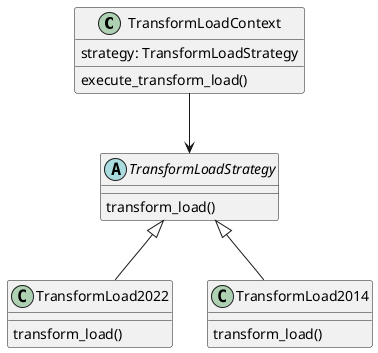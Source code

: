 @startuml strategyclass
class TransformLoadContext {
    strategy: TransformLoadStrategy
    execute_transform_load()
}

abstract class TransformLoadStrategy {
    transform_load()
}

class TransformLoad2022 {
    transform_load()
}

class TransformLoad2014 {
    transform_load()
}

TransformLoadContext --> TransformLoadStrategy
TransformLoadStrategy <|-- TransformLoad2022
TransformLoadStrategy <|-- TransformLoad2014

@enduml
